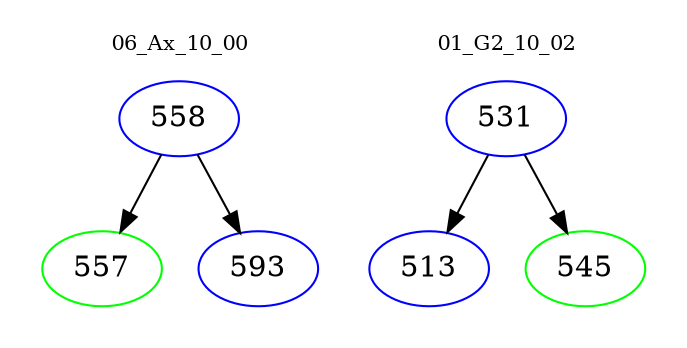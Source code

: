 digraph{
subgraph cluster_0 {
color = white
label = "06_Ax_10_00";
fontsize=10;
T0_558 [label="558", color="blue"]
T0_558 -> T0_557 [color="black"]
T0_557 [label="557", color="green"]
T0_558 -> T0_593 [color="black"]
T0_593 [label="593", color="blue"]
}
subgraph cluster_1 {
color = white
label = "01_G2_10_02";
fontsize=10;
T1_531 [label="531", color="blue"]
T1_531 -> T1_513 [color="black"]
T1_513 [label="513", color="blue"]
T1_531 -> T1_545 [color="black"]
T1_545 [label="545", color="green"]
}
}

